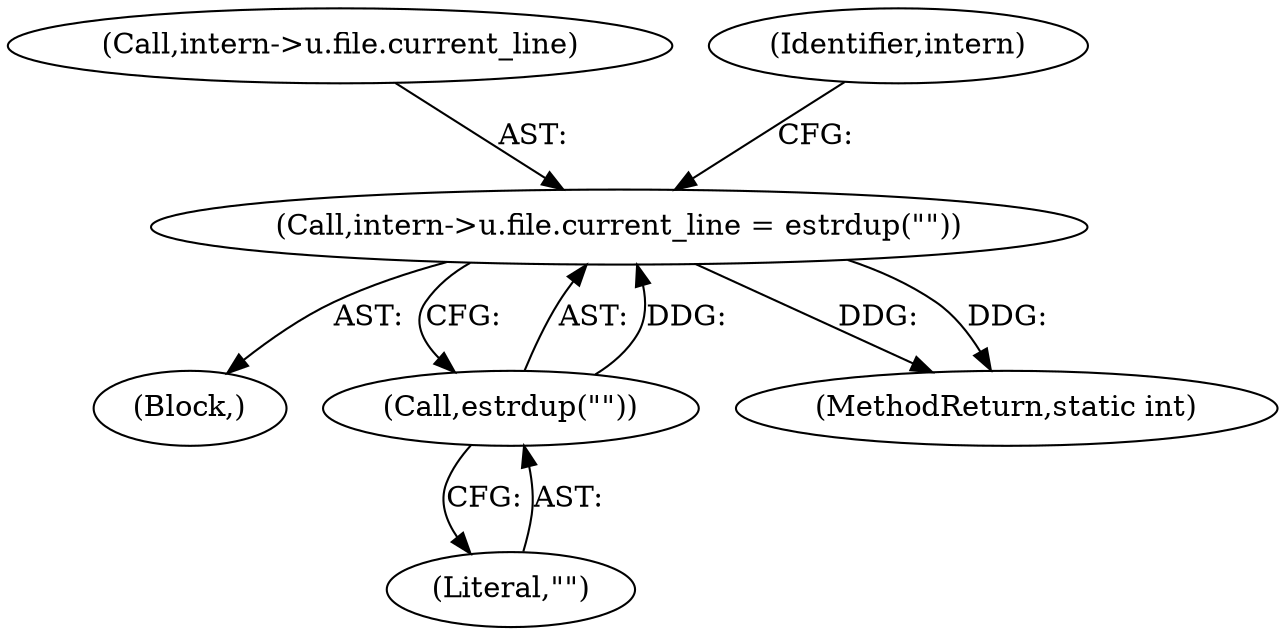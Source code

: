 digraph "0_php-src_7245bff300d3fa8bacbef7897ff080a6f1c23eba?w=1_49@API" {
"1000230" [label="(Call,intern->u.file.current_line = estrdup(\"\"))"];
"1000238" [label="(Call,estrdup(\"\"))"];
"1000231" [label="(Call,intern->u.file.current_line)"];
"1000238" [label="(Call,estrdup(\"\"))"];
"1000244" [label="(Identifier,intern)"];
"1000239" [label="(Literal,\"\")"];
"1000229" [label="(Block,)"];
"1000230" [label="(Call,intern->u.file.current_line = estrdup(\"\"))"];
"1000297" [label="(MethodReturn,static int)"];
"1000230" -> "1000229"  [label="AST: "];
"1000230" -> "1000238"  [label="CFG: "];
"1000231" -> "1000230"  [label="AST: "];
"1000238" -> "1000230"  [label="AST: "];
"1000244" -> "1000230"  [label="CFG: "];
"1000230" -> "1000297"  [label="DDG: "];
"1000230" -> "1000297"  [label="DDG: "];
"1000238" -> "1000230"  [label="DDG: "];
"1000238" -> "1000239"  [label="CFG: "];
"1000239" -> "1000238"  [label="AST: "];
}
